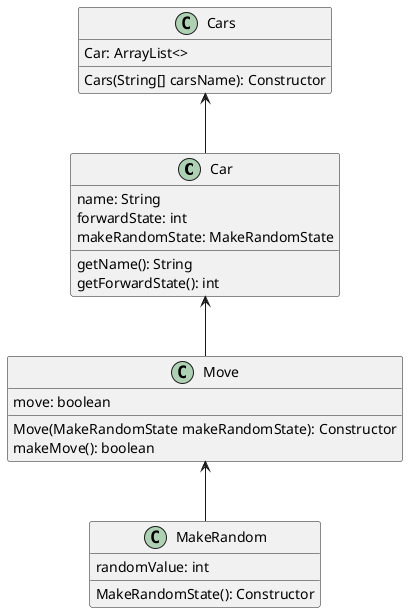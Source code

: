 @startuml

class Car {
    name: String
    forwardState: int
    makeRandomState: MakeRandomState
    __
    getName(): String
    getForwardState(): int
}

class Cars {
    Car: ArrayList<>
    __
    Cars(String[] carsName): Constructor
}

class MakeRandom {
    randomValue: int
    __
    MakeRandomState(): Constructor
}

class Move {
    move: boolean
    __
    Move(MakeRandomState makeRandomState): Constructor
    makeMove(): boolean
}

'+ output input console

'String

Cars <-- Car
Car <-- Move
Move <-- MakeRandom


@enduml

1. MakeRandom을 싱글톤으로 만들고 랜덤 숫자 만드는 메서드를 public으로 열어서 Move에서 사용한다.
